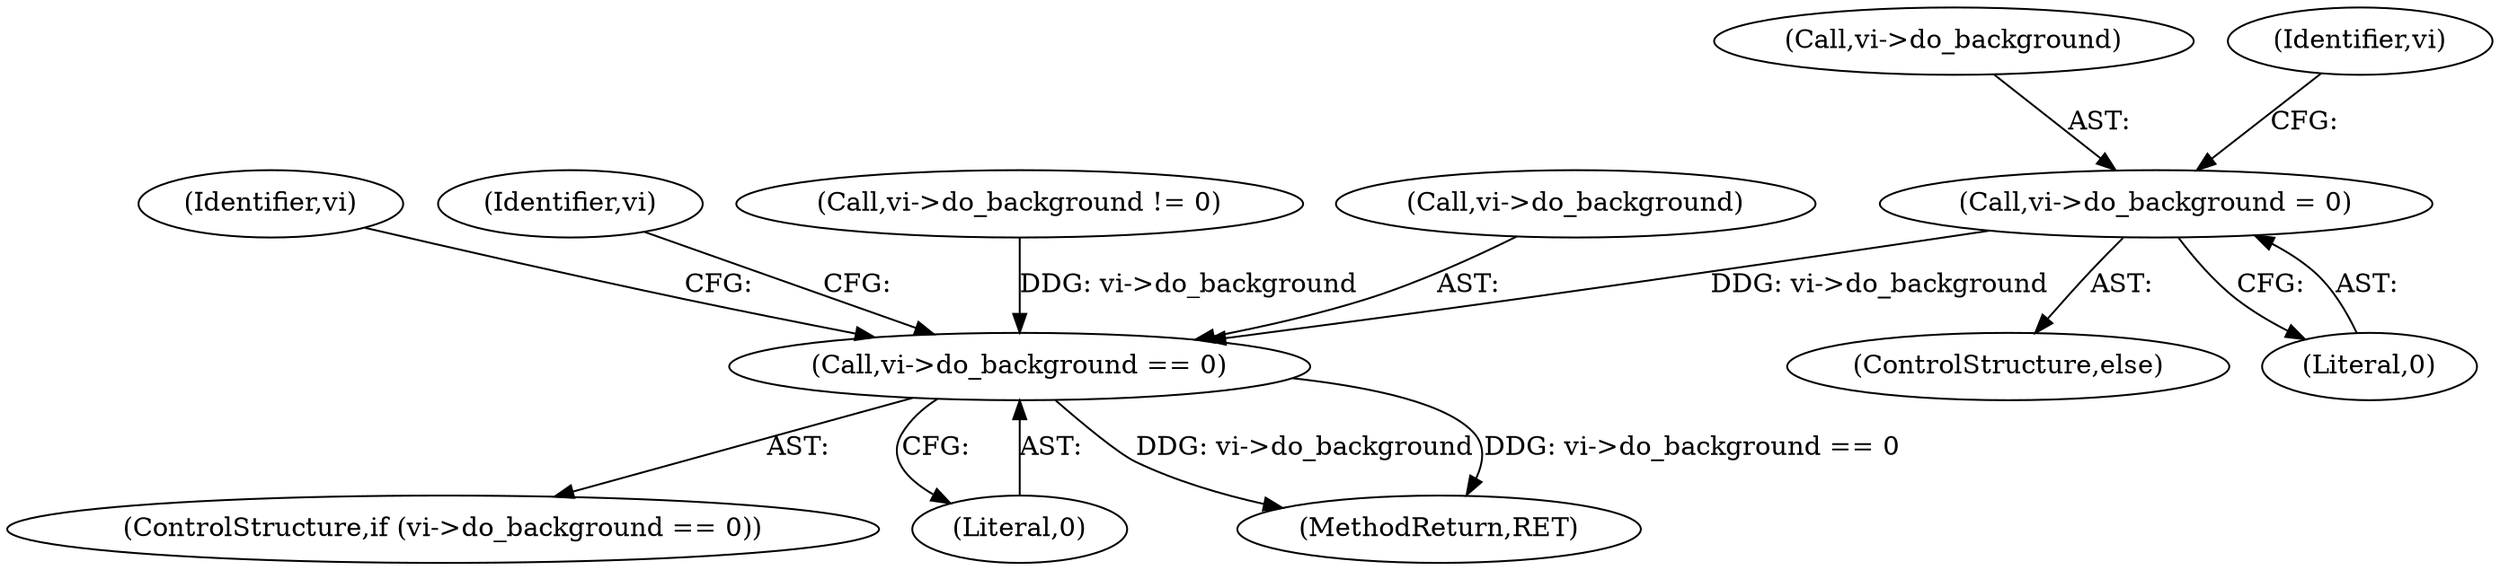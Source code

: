 digraph "0_Android_9d4853418ab2f754c2b63e091c29c5529b8b86ca_92@pointer" {
"1000421" [label="(Call,vi->do_background = 0)"];
"1000427" [label="(Call,vi->do_background == 0)"];
"1000426" [label="(ControlStructure,if (vi->do_background == 0))"];
"1000434" [label="(Identifier,vi)"];
"1000420" [label="(ControlStructure,else)"];
"1000447" [label="(Identifier,vi)"];
"1000431" [label="(Literal,0)"];
"1000422" [label="(Call,vi->do_background)"];
"1000425" [label="(Literal,0)"];
"1000502" [label="(MethodReturn,RET)"];
"1000335" [label="(Call,vi->do_background != 0)"];
"1000429" [label="(Identifier,vi)"];
"1000428" [label="(Call,vi->do_background)"];
"1000427" [label="(Call,vi->do_background == 0)"];
"1000421" [label="(Call,vi->do_background = 0)"];
"1000421" -> "1000420"  [label="AST: "];
"1000421" -> "1000425"  [label="CFG: "];
"1000422" -> "1000421"  [label="AST: "];
"1000425" -> "1000421"  [label="AST: "];
"1000429" -> "1000421"  [label="CFG: "];
"1000421" -> "1000427"  [label="DDG: vi->do_background"];
"1000427" -> "1000426"  [label="AST: "];
"1000427" -> "1000431"  [label="CFG: "];
"1000428" -> "1000427"  [label="AST: "];
"1000431" -> "1000427"  [label="AST: "];
"1000434" -> "1000427"  [label="CFG: "];
"1000447" -> "1000427"  [label="CFG: "];
"1000427" -> "1000502"  [label="DDG: vi->do_background"];
"1000427" -> "1000502"  [label="DDG: vi->do_background == 0"];
"1000335" -> "1000427"  [label="DDG: vi->do_background"];
}
